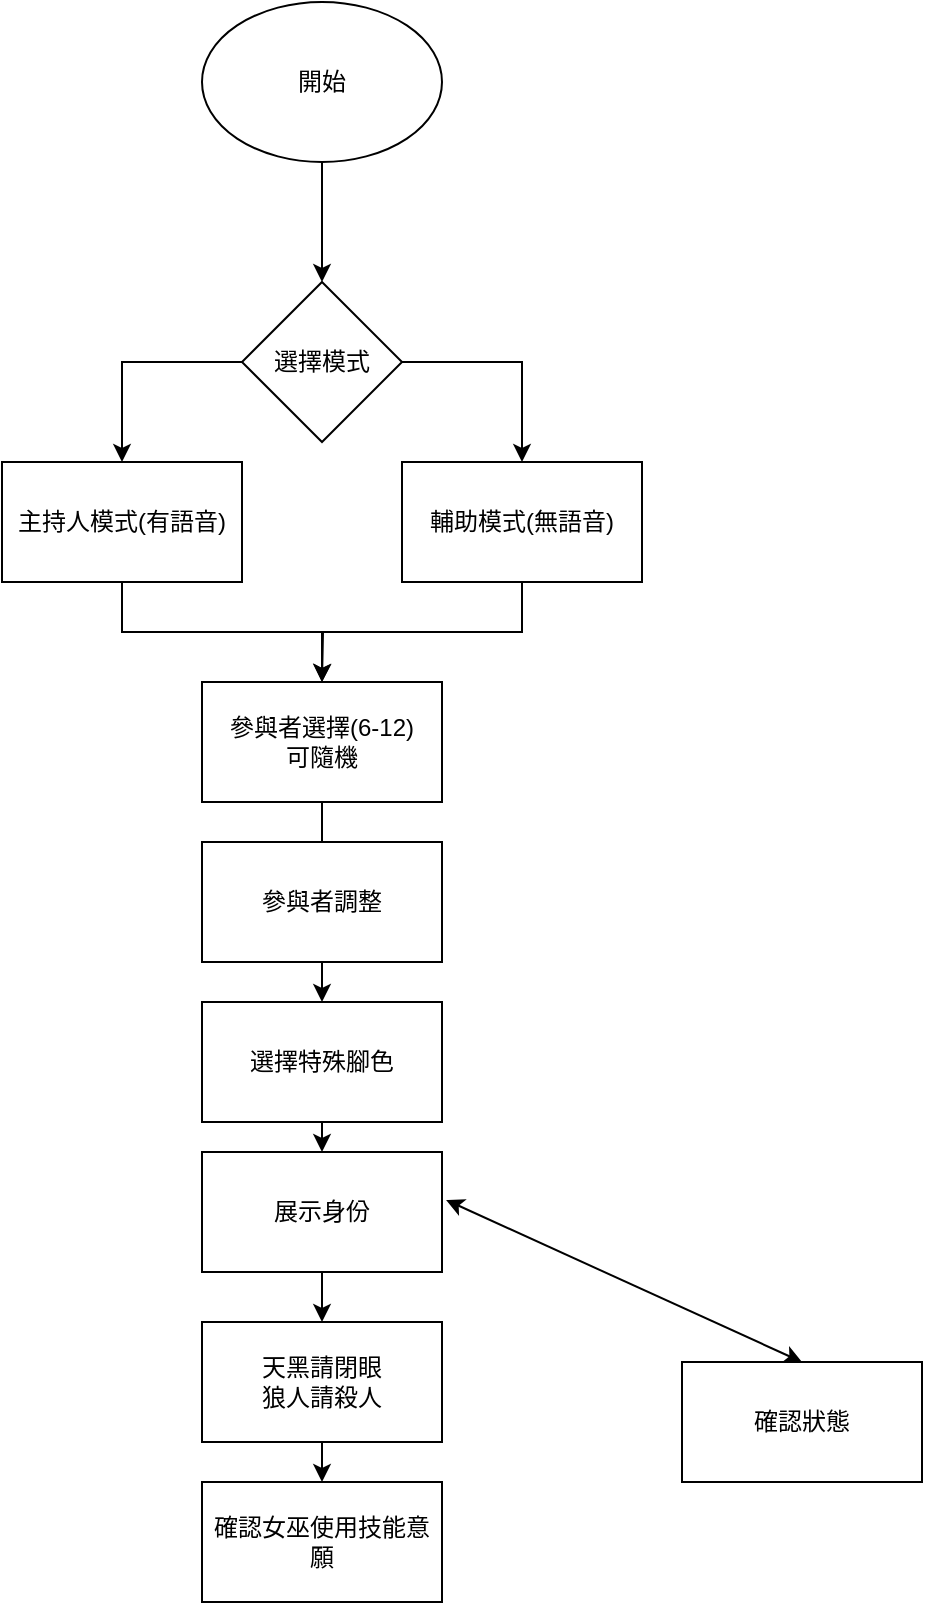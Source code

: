 <mxfile version="14.1.1" type="device"><diagram id="tOTOL9SGInSHB_TbMLO2" name="Page-1"><mxGraphModel dx="1422" dy="794" grid="1" gridSize="10" guides="1" tooltips="1" connect="1" arrows="1" fold="1" page="1" pageScale="1" pageWidth="827" pageHeight="1169" math="0" shadow="0"><root><mxCell id="0"/><mxCell id="1" parent="0"/><mxCell id="Y7k8q2XHGL7E3yesw1nc-3" style="edgeStyle=orthogonalEdgeStyle;rounded=0;orthogonalLoop=1;jettySize=auto;html=1;exitX=0.5;exitY=1;exitDx=0;exitDy=0;" parent="1" source="Y7k8q2XHGL7E3yesw1nc-1" target="Y7k8q2XHGL7E3yesw1nc-2" edge="1"><mxGeometry relative="1" as="geometry"/></mxCell><mxCell id="Y7k8q2XHGL7E3yesw1nc-1" value="開始" style="ellipse;whiteSpace=wrap;html=1;" parent="1" vertex="1"><mxGeometry x="340" y="10" width="120" height="80" as="geometry"/></mxCell><mxCell id="Y7k8q2XHGL7E3yesw1nc-6" style="edgeStyle=orthogonalEdgeStyle;rounded=0;orthogonalLoop=1;jettySize=auto;html=1;exitX=0;exitY=0.5;exitDx=0;exitDy=0;" parent="1" source="Y7k8q2XHGL7E3yesw1nc-2" target="Y7k8q2XHGL7E3yesw1nc-4" edge="1"><mxGeometry relative="1" as="geometry"/></mxCell><mxCell id="Y7k8q2XHGL7E3yesw1nc-7" style="edgeStyle=orthogonalEdgeStyle;rounded=0;orthogonalLoop=1;jettySize=auto;html=1;exitX=1;exitY=0.5;exitDx=0;exitDy=0;" parent="1" source="Y7k8q2XHGL7E3yesw1nc-2" target="Y7k8q2XHGL7E3yesw1nc-5" edge="1"><mxGeometry relative="1" as="geometry"/></mxCell><mxCell id="Y7k8q2XHGL7E3yesw1nc-2" value="選擇模式" style="rhombus;whiteSpace=wrap;html=1;" parent="1" vertex="1"><mxGeometry x="360" y="150" width="80" height="80" as="geometry"/></mxCell><mxCell id="Y7k8q2XHGL7E3yesw1nc-9" style="edgeStyle=orthogonalEdgeStyle;rounded=0;orthogonalLoop=1;jettySize=auto;html=1;exitX=0.5;exitY=1;exitDx=0;exitDy=0;entryX=0.5;entryY=0;entryDx=0;entryDy=0;" parent="1" source="Y7k8q2XHGL7E3yesw1nc-4" target="Y7k8q2XHGL7E3yesw1nc-8" edge="1"><mxGeometry relative="1" as="geometry"/></mxCell><mxCell id="Y7k8q2XHGL7E3yesw1nc-4" value="主持人模式(有語音)" style="rounded=0;whiteSpace=wrap;html=1;" parent="1" vertex="1"><mxGeometry x="240" y="240" width="120" height="60" as="geometry"/></mxCell><mxCell id="Y7k8q2XHGL7E3yesw1nc-10" style="edgeStyle=orthogonalEdgeStyle;rounded=0;orthogonalLoop=1;jettySize=auto;html=1;exitX=0.5;exitY=1;exitDx=0;exitDy=0;" parent="1" source="Y7k8q2XHGL7E3yesw1nc-5" edge="1"><mxGeometry relative="1" as="geometry"><mxPoint x="400" y="350" as="targetPoint"/></mxGeometry></mxCell><mxCell id="Y7k8q2XHGL7E3yesw1nc-5" value="輔助模式(無語音)" style="rounded=0;whiteSpace=wrap;html=1;" parent="1" vertex="1"><mxGeometry x="440" y="240" width="120" height="60" as="geometry"/></mxCell><mxCell id="Y7k8q2XHGL7E3yesw1nc-12" style="edgeStyle=orthogonalEdgeStyle;rounded=0;orthogonalLoop=1;jettySize=auto;html=1;exitX=0.5;exitY=1;exitDx=0;exitDy=0;entryX=0.5;entryY=0;entryDx=0;entryDy=0;" parent="1" source="Y7k8q2XHGL7E3yesw1nc-8" edge="1"><mxGeometry relative="1" as="geometry"><mxPoint x="400" y="480" as="targetPoint"/></mxGeometry></mxCell><mxCell id="Y7k8q2XHGL7E3yesw1nc-8" value="參與者選擇(6-12)&lt;br&gt;可隨機" style="rounded=0;whiteSpace=wrap;html=1;" parent="1" vertex="1"><mxGeometry x="340" y="350" width="120" height="60" as="geometry"/></mxCell><mxCell id="1xBYW3p3diBfqBjMleGb-3" style="edgeStyle=orthogonalEdgeStyle;rounded=0;orthogonalLoop=1;jettySize=auto;html=1;exitX=0.5;exitY=1;exitDx=0;exitDy=0;entryX=0.5;entryY=0;entryDx=0;entryDy=0;" parent="1" source="1xBYW3p3diBfqBjMleGb-1" target="1xBYW3p3diBfqBjMleGb-2" edge="1"><mxGeometry relative="1" as="geometry"/></mxCell><mxCell id="1xBYW3p3diBfqBjMleGb-1" value="參與者調整" style="rounded=0;whiteSpace=wrap;html=1;" parent="1" vertex="1"><mxGeometry x="340" y="430" width="120" height="60" as="geometry"/></mxCell><mxCell id="cpW8wMz4dEm8pSRSI9pW-2" style="edgeStyle=orthogonalEdgeStyle;rounded=0;orthogonalLoop=1;jettySize=auto;html=1;exitX=0.5;exitY=1;exitDx=0;exitDy=0;entryX=0.5;entryY=0;entryDx=0;entryDy=0;" edge="1" parent="1" source="1xBYW3p3diBfqBjMleGb-2" target="cpW8wMz4dEm8pSRSI9pW-1"><mxGeometry relative="1" as="geometry"/></mxCell><mxCell id="1xBYW3p3diBfqBjMleGb-2" value="選擇特殊腳色" style="rounded=0;whiteSpace=wrap;html=1;" parent="1" vertex="1"><mxGeometry x="340" y="510" width="120" height="60" as="geometry"/></mxCell><mxCell id="cpW8wMz4dEm8pSRSI9pW-6" style="edgeStyle=orthogonalEdgeStyle;rounded=0;orthogonalLoop=1;jettySize=auto;html=1;exitX=0.5;exitY=1;exitDx=0;exitDy=0;" edge="1" parent="1" source="cpW8wMz4dEm8pSRSI9pW-1" target="cpW8wMz4dEm8pSRSI9pW-5"><mxGeometry relative="1" as="geometry"/></mxCell><mxCell id="cpW8wMz4dEm8pSRSI9pW-1" value="展示身份" style="rounded=0;whiteSpace=wrap;html=1;" vertex="1" parent="1"><mxGeometry x="340" y="585" width="120" height="60" as="geometry"/></mxCell><mxCell id="cpW8wMz4dEm8pSRSI9pW-3" value="確認狀態" style="rounded=0;whiteSpace=wrap;html=1;" vertex="1" parent="1"><mxGeometry x="580" y="690" width="120" height="60" as="geometry"/></mxCell><mxCell id="cpW8wMz4dEm8pSRSI9pW-4" value="" style="endArrow=classic;startArrow=classic;html=1;entryX=1.017;entryY=0.4;entryDx=0;entryDy=0;entryPerimeter=0;exitX=0.5;exitY=0;exitDx=0;exitDy=0;" edge="1" parent="1" source="cpW8wMz4dEm8pSRSI9pW-3" target="cpW8wMz4dEm8pSRSI9pW-1"><mxGeometry width="50" height="50" relative="1" as="geometry"><mxPoint x="390" y="730" as="sourcePoint"/><mxPoint x="440" y="680" as="targetPoint"/></mxGeometry></mxCell><mxCell id="cpW8wMz4dEm8pSRSI9pW-8" style="edgeStyle=orthogonalEdgeStyle;rounded=0;orthogonalLoop=1;jettySize=auto;html=1;exitX=0.5;exitY=1;exitDx=0;exitDy=0;entryX=0.5;entryY=0;entryDx=0;entryDy=0;" edge="1" parent="1" source="cpW8wMz4dEm8pSRSI9pW-5" target="cpW8wMz4dEm8pSRSI9pW-7"><mxGeometry relative="1" as="geometry"/></mxCell><mxCell id="cpW8wMz4dEm8pSRSI9pW-5" value="天黑請閉眼&lt;br&gt;狼人請殺人" style="rounded=0;whiteSpace=wrap;html=1;" vertex="1" parent="1"><mxGeometry x="340" y="670" width="120" height="60" as="geometry"/></mxCell><mxCell id="cpW8wMz4dEm8pSRSI9pW-7" value="確認女巫使用技能意願" style="rounded=0;whiteSpace=wrap;html=1;" vertex="1" parent="1"><mxGeometry x="340" y="750" width="120" height="60" as="geometry"/></mxCell></root></mxGraphModel></diagram></mxfile>